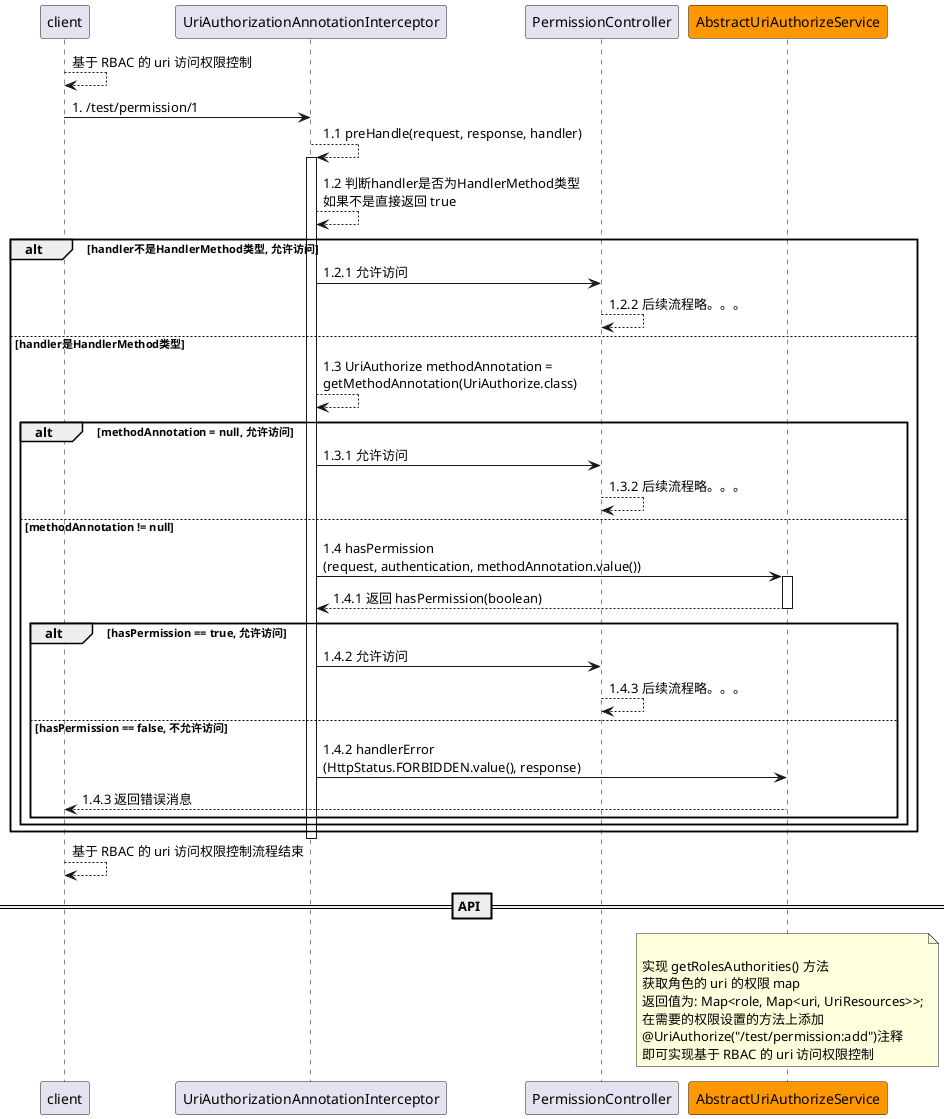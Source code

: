 @startuml

client --> client: 基于 RBAC 的 uri 访问权限控制

client -> UriAuthorizationAnnotationInterceptor: 1. /test/permission/1
UriAuthorizationAnnotationInterceptor --> UriAuthorizationAnnotationInterceptor: 1.1 preHandle(request, response, handler)
activate UriAuthorizationAnnotationInterceptor
UriAuthorizationAnnotationInterceptor --> UriAuthorizationAnnotationInterceptor: 1.2 判断handler是否为HandlerMethod类型\n\
如果不是直接返回 true
alt handler不是HandlerMethod类型, 允许访问
UriAuthorizationAnnotationInterceptor -> PermissionController: 1.2.1 允许访问
PermissionController --> PermissionController: 1.2.2 后续流程略。。。
else handler是HandlerMethod类型
UriAuthorizationAnnotationInterceptor --> UriAuthorizationAnnotationInterceptor: 1.3 UriAuthorize methodAnnotation =\n\
getMethodAnnotation(UriAuthorize.class)
alt methodAnnotation = null, 允许访问
UriAuthorizationAnnotationInterceptor -> PermissionController: 1.3.1 允许访问
PermissionController --> PermissionController: 1.3.2 后续流程略。。。
else methodAnnotation != null
participant AbstractUriAuthorizeService #ff9800
UriAuthorizationAnnotationInterceptor -> AbstractUriAuthorizeService: 1.4 hasPermission\n\
(request, authentication, methodAnnotation.value())
activate AbstractUriAuthorizeService
AbstractUriAuthorizeService --> UriAuthorizationAnnotationInterceptor: 1.4.1 返回 hasPermission(boolean)
deactivate AbstractUriAuthorizeService
alt hasPermission == true, 允许访问
UriAuthorizationAnnotationInterceptor -> PermissionController: 1.4.2 允许访问
PermissionController --> PermissionController: 1.4.3 后续流程略。。。
else hasPermission == false, 不允许访问
UriAuthorizationAnnotationInterceptor -> AbstractUriAuthorizeService: 1.4.2 handlerError\n\
(HttpStatus.FORBIDDEN.value(), response)
AbstractUriAuthorizeService --> client: 1.4.3 返回错误消息
end
end
end

deactivate UriAuthorizationAnnotationInterceptor

client --> client: 基于 RBAC 的 uri 访问权限控制流程结束

== API ==
note over AbstractUriAuthorizeService: \n\
实现 getRolesAuthorities() 方法\n\
获取角色的 uri 的权限 map\n\
返回值为: Map<role, Map<uri, UriResources>>;\n\
在需要的权限设置的方法上添加\n\
@UriAuthorize("/test/permission:add")注释\n\
即可实现基于 RBAC 的 uri 访问权限控制

@enduml